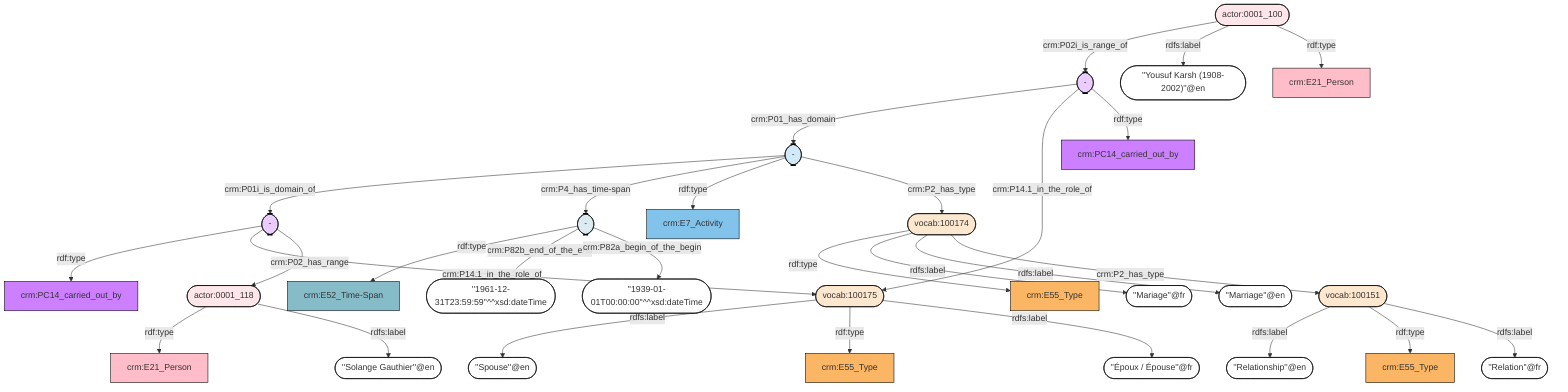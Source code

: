 flowchart TD
classDef Literal fill:#ffffff,stroke:#000000;
classDef Literal_URI fill:,stroke:;
classDef E1_CRM_Entity fill:#ffffff,stroke:#000000;
classDef E1_CRM_Entity_URI fill:#ffffff,stroke:#000000;
classDef E2_Temporal_Entity fill:#82c3ec,stroke:#000000;
classDef E2_Temporal_Entity_URI fill:#d2e9f9,stroke:#000000;
classDef E55_Type fill:#fab565,stroke:#000000;
classDef E55_Type_URI fill:#fde7ce,stroke:#000000;
classDef E52_Time-Span fill:#86bcc8,stroke:#000000;
classDef E52_Time-Span_URI fill:#dcebef,stroke:#000000;
classDef E41_Appellation fill:#fef3ba,stroke:#000000;
classDef E41_Appellation_URI fill:#fffae6,stroke:#000000;
classDef E53_Place fill:#94cc7d,stroke:#000000;
classDef E53_Place_URI fill:#e1f1da,stroke:#000000;
classDef E77_Persistent_Item fill:#ffffff,stroke:#000000;
classDef E77_Persistent_Item_URI fill:#ffffff,stroke:#000000;
classDef E28_Conceptual_Object fill:#fddc34,stroke:#000000;
classDef E28_Conceptual_Object_URI fill:#fef6cd,stroke:#000000;
classDef E18_Physical_Thing fill:#e1ba9c,stroke:#000000;
classDef E18_Physical_Thing_URI fill:#f3e5d8,stroke:#000000;
classDef E39_Actor fill:#ffbdca,stroke:#000000;
classDef E39_Actor_URI fill:#ffe6eb,stroke:#000000;
classDef PC0_Typed_CRM_Property fill:#cc80ff,stroke:#000000;
classDef PC0_Typed_CRM_Property_URI fill:#ebccff,stroke:#000000;
classDef Multi fill:#cccccc,stroke:#000000;
classDef Multi_URI fill:#cccccc,stroke:#000000;
0(["-"]):::E52_Time-Span_URI -->|rdf:type| 1["crm:E52_Time-Span"]:::E52_Time-Span
2(["-"]) -->|crm:P01_has_domain| 3(["-"])
2(["-"]) -->|crm:P14.1_in_the_role_of| 4(["vocab:100175"])
5(["vocab:100151"]) -->|rdfs:label| 6(["''Relationship''@en"]):::Literal
7(["actor:0001_100"]) -->|crm:P02i_is_range_of| 2(["-"])
5(["vocab:100151"]):::E55_Type_URI -->|rdf:type| 8["crm:E55_Type"]:::E55_Type
9(["-"]):::PC0_Typed_CRM_Property_URI -->|rdf:type| 10["crm:PC14_carried_out_by"]:::PC0_Typed_CRM_Property
11(["actor:0001_118"]):::E39_Actor_URI -->|rdf:type| 12["crm:E21_Person"]:::E39_Actor
9(["-"]) -->|crm:P14.1_in_the_role_of| 4(["vocab:100175"])
13(["vocab:100174"]):::E55_Type_URI -->|rdf:type| 14["crm:E55_Type"]:::E55_Type
4(["vocab:100175"]) -->|rdfs:label| 15(["''Spouse''@en"]):::Literal
7(["actor:0001_100"]) -->|rdfs:label| 16(["''Yousuf Karsh (1908-2002)''@en"]):::Literal
7(["actor:0001_100"]):::E39_Actor_URI -->|rdf:type| 17["crm:E21_Person"]:::E39_Actor
13(["vocab:100174"]) -->|rdfs:label| 18(["''Mariage''@fr"]):::Literal
3(["-"]) -->|crm:P01i_is_domain_of| 9(["-"])
3(["-"]) -->|crm:P4_has_time-span| 0(["-"])
5(["vocab:100151"]) -->|rdfs:label| 19(["''Relation''@fr"]):::Literal
3(["-"]):::E2_Temporal_Entity_URI -->|rdf:type| 20["crm:E7_Activity"]:::E2_Temporal_Entity
13(["vocab:100174"]) -->|rdfs:label| 21(["''Marriage''@en"]):::Literal
11(["actor:0001_118"]) -->|rdfs:label| 22(["''Solange Gauthier''@en"]):::Literal
4(["vocab:100175"]):::E55_Type_URI -->|rdf:type| 23["crm:E55_Type"]:::E55_Type
0(["-"]) -->|crm:P82b_end_of_the_end| 24(["''1961-12-31T23:59:59''^^xsd:dateTime"]):::Literal
13(["vocab:100174"]) -->|crm:P2_has_type| 5(["vocab:100151"])
0(["-"]) -->|crm:P82a_begin_of_the_begin| 25(["''1939-01-01T00:00:00''^^xsd:dateTime"]):::Literal
9(["-"]) -->|crm:P02_has_range| 11(["actor:0001_118"])
2(["-"]):::PC0_Typed_CRM_Property_URI -->|rdf:type| 26["crm:PC14_carried_out_by"]:::PC0_Typed_CRM_Property
3(["-"]) -->|crm:P2_has_type| 13(["vocab:100174"])
4(["vocab:100175"]) -->|rdfs:label| 27(["''Époux / Épouse''@fr"]):::Literal